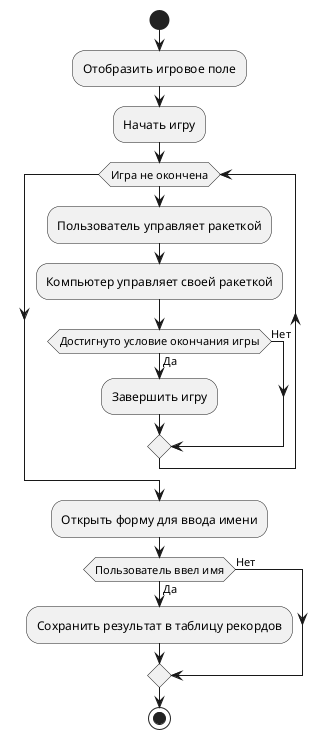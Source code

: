 @startuml
start

:Отобразить игровое поле;
:Начать игру;

while (Игра не окончена)
  :Пользователь управляет ракеткой;
  :Компьютер управляет своей ракеткой;
  if (Достигнуто условие окончания игры) then (Да)
    :Завершить игру;
  else (Нет)
  endif
endwhile

:Открыть форму для ввода имени;
if (Пользователь ввел имя) then (Да)
  :Сохранить результат в таблицу рекордов;
else (Нет)
endif

stop
@enduml
